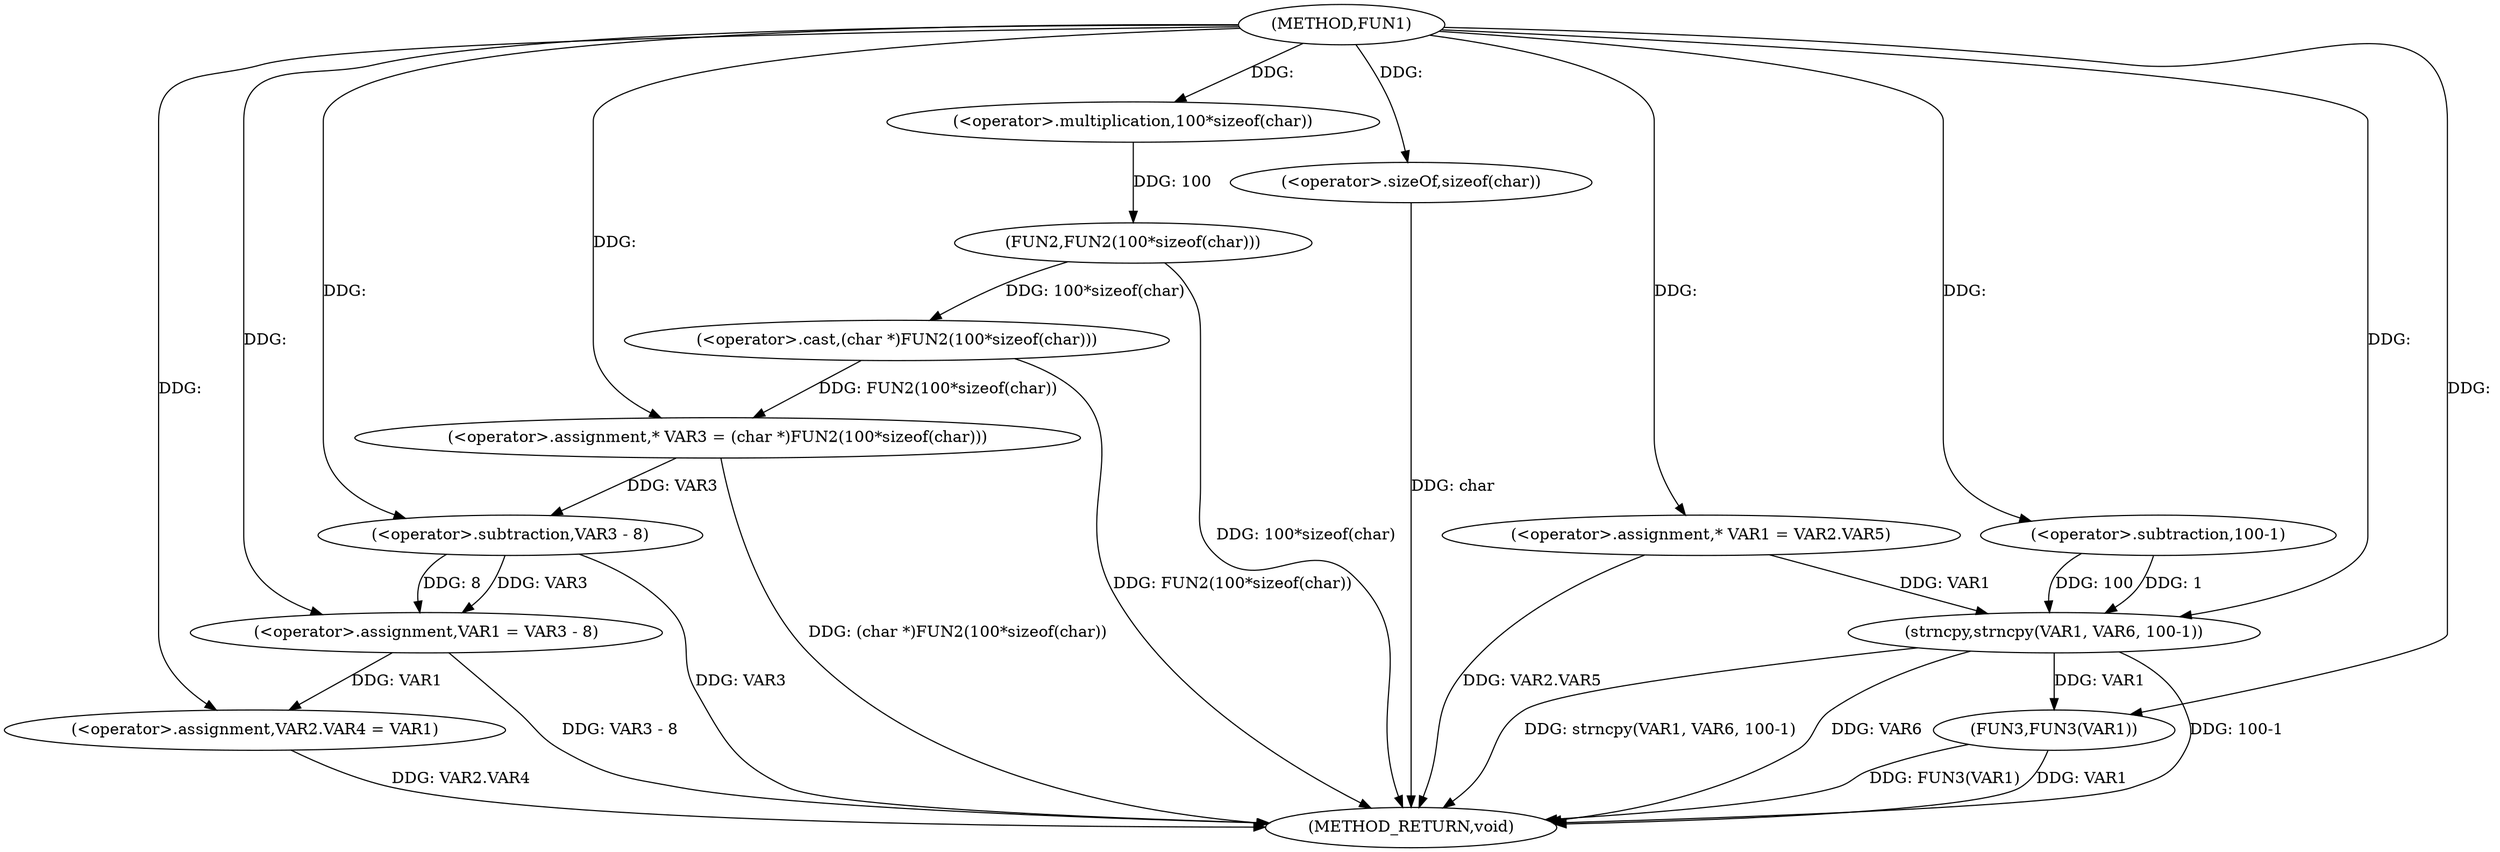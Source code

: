 digraph FUN1 {  
"1000100" [label = "(METHOD,FUN1)" ]
"1000141" [label = "(METHOD_RETURN,void)" ]
"1000105" [label = "(<operator>.assignment,* VAR3 = (char *)FUN2(100*sizeof(char)))" ]
"1000107" [label = "(<operator>.cast,(char *)FUN2(100*sizeof(char)))" ]
"1000109" [label = "(FUN2,FUN2(100*sizeof(char)))" ]
"1000110" [label = "(<operator>.multiplication,100*sizeof(char))" ]
"1000112" [label = "(<operator>.sizeOf,sizeof(char))" ]
"1000114" [label = "(<operator>.assignment,VAR1 = VAR3 - 8)" ]
"1000116" [label = "(<operator>.subtraction,VAR3 - 8)" ]
"1000119" [label = "(<operator>.assignment,VAR2.VAR4 = VAR1)" ]
"1000126" [label = "(<operator>.assignment,* VAR1 = VAR2.VAR5)" ]
"1000133" [label = "(strncpy,strncpy(VAR1, VAR6, 100-1))" ]
"1000136" [label = "(<operator>.subtraction,100-1)" ]
"1000139" [label = "(FUN3,FUN3(VAR1))" ]
  "1000116" -> "1000141"  [ label = "DDG: VAR3"] 
  "1000105" -> "1000141"  [ label = "DDG: (char *)FUN2(100*sizeof(char))"] 
  "1000139" -> "1000141"  [ label = "DDG: FUN3(VAR1)"] 
  "1000139" -> "1000141"  [ label = "DDG: VAR1"] 
  "1000133" -> "1000141"  [ label = "DDG: 100-1"] 
  "1000126" -> "1000141"  [ label = "DDG: VAR2.VAR5"] 
  "1000114" -> "1000141"  [ label = "DDG: VAR3 - 8"] 
  "1000107" -> "1000141"  [ label = "DDG: FUN2(100*sizeof(char))"] 
  "1000133" -> "1000141"  [ label = "DDG: strncpy(VAR1, VAR6, 100-1)"] 
  "1000133" -> "1000141"  [ label = "DDG: VAR6"] 
  "1000112" -> "1000141"  [ label = "DDG: char"] 
  "1000109" -> "1000141"  [ label = "DDG: 100*sizeof(char)"] 
  "1000119" -> "1000141"  [ label = "DDG: VAR2.VAR4"] 
  "1000107" -> "1000105"  [ label = "DDG: FUN2(100*sizeof(char))"] 
  "1000100" -> "1000105"  [ label = "DDG: "] 
  "1000109" -> "1000107"  [ label = "DDG: 100*sizeof(char)"] 
  "1000110" -> "1000109"  [ label = "DDG: 100"] 
  "1000100" -> "1000110"  [ label = "DDG: "] 
  "1000100" -> "1000112"  [ label = "DDG: "] 
  "1000116" -> "1000114"  [ label = "DDG: VAR3"] 
  "1000116" -> "1000114"  [ label = "DDG: 8"] 
  "1000100" -> "1000114"  [ label = "DDG: "] 
  "1000105" -> "1000116"  [ label = "DDG: VAR3"] 
  "1000100" -> "1000116"  [ label = "DDG: "] 
  "1000114" -> "1000119"  [ label = "DDG: VAR1"] 
  "1000100" -> "1000119"  [ label = "DDG: "] 
  "1000100" -> "1000126"  [ label = "DDG: "] 
  "1000126" -> "1000133"  [ label = "DDG: VAR1"] 
  "1000100" -> "1000133"  [ label = "DDG: "] 
  "1000136" -> "1000133"  [ label = "DDG: 100"] 
  "1000136" -> "1000133"  [ label = "DDG: 1"] 
  "1000100" -> "1000136"  [ label = "DDG: "] 
  "1000133" -> "1000139"  [ label = "DDG: VAR1"] 
  "1000100" -> "1000139"  [ label = "DDG: "] 
}

